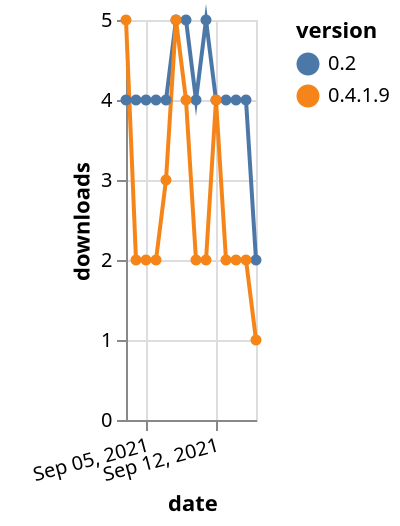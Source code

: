 {"$schema": "https://vega.github.io/schema/vega-lite/v5.json", "description": "A simple bar chart with embedded data.", "data": {"values": [{"date": "2021-09-03", "total": 7031, "delta": 4, "version": "0.2"}, {"date": "2021-09-04", "total": 7035, "delta": 4, "version": "0.2"}, {"date": "2021-09-05", "total": 7039, "delta": 4, "version": "0.2"}, {"date": "2021-09-06", "total": 7043, "delta": 4, "version": "0.2"}, {"date": "2021-09-07", "total": 7047, "delta": 4, "version": "0.2"}, {"date": "2021-09-08", "total": 7052, "delta": 5, "version": "0.2"}, {"date": "2021-09-09", "total": 7057, "delta": 5, "version": "0.2"}, {"date": "2021-09-10", "total": 7061, "delta": 4, "version": "0.2"}, {"date": "2021-09-11", "total": 7066, "delta": 5, "version": "0.2"}, {"date": "2021-09-12", "total": 7070, "delta": 4, "version": "0.2"}, {"date": "2021-09-13", "total": 7074, "delta": 4, "version": "0.2"}, {"date": "2021-09-14", "total": 7078, "delta": 4, "version": "0.2"}, {"date": "2021-09-15", "total": 7082, "delta": 4, "version": "0.2"}, {"date": "2021-09-16", "total": 7084, "delta": 2, "version": "0.2"}, {"date": "2021-09-03", "total": 3394, "delta": 5, "version": "0.4.1.9"}, {"date": "2021-09-04", "total": 3396, "delta": 2, "version": "0.4.1.9"}, {"date": "2021-09-05", "total": 3398, "delta": 2, "version": "0.4.1.9"}, {"date": "2021-09-06", "total": 3400, "delta": 2, "version": "0.4.1.9"}, {"date": "2021-09-07", "total": 3403, "delta": 3, "version": "0.4.1.9"}, {"date": "2021-09-08", "total": 3408, "delta": 5, "version": "0.4.1.9"}, {"date": "2021-09-09", "total": 3412, "delta": 4, "version": "0.4.1.9"}, {"date": "2021-09-10", "total": 3414, "delta": 2, "version": "0.4.1.9"}, {"date": "2021-09-11", "total": 3416, "delta": 2, "version": "0.4.1.9"}, {"date": "2021-09-12", "total": 3420, "delta": 4, "version": "0.4.1.9"}, {"date": "2021-09-13", "total": 3422, "delta": 2, "version": "0.4.1.9"}, {"date": "2021-09-14", "total": 3424, "delta": 2, "version": "0.4.1.9"}, {"date": "2021-09-15", "total": 3426, "delta": 2, "version": "0.4.1.9"}, {"date": "2021-09-16", "total": 3427, "delta": 1, "version": "0.4.1.9"}]}, "width": "container", "mark": {"type": "line", "point": {"filled": true}}, "encoding": {"x": {"field": "date", "type": "temporal", "timeUnit": "yearmonthdate", "title": "date", "axis": {"labelAngle": -15}}, "y": {"field": "delta", "type": "quantitative", "title": "downloads"}, "color": {"field": "version", "type": "nominal"}, "tooltip": {"field": "delta"}}}